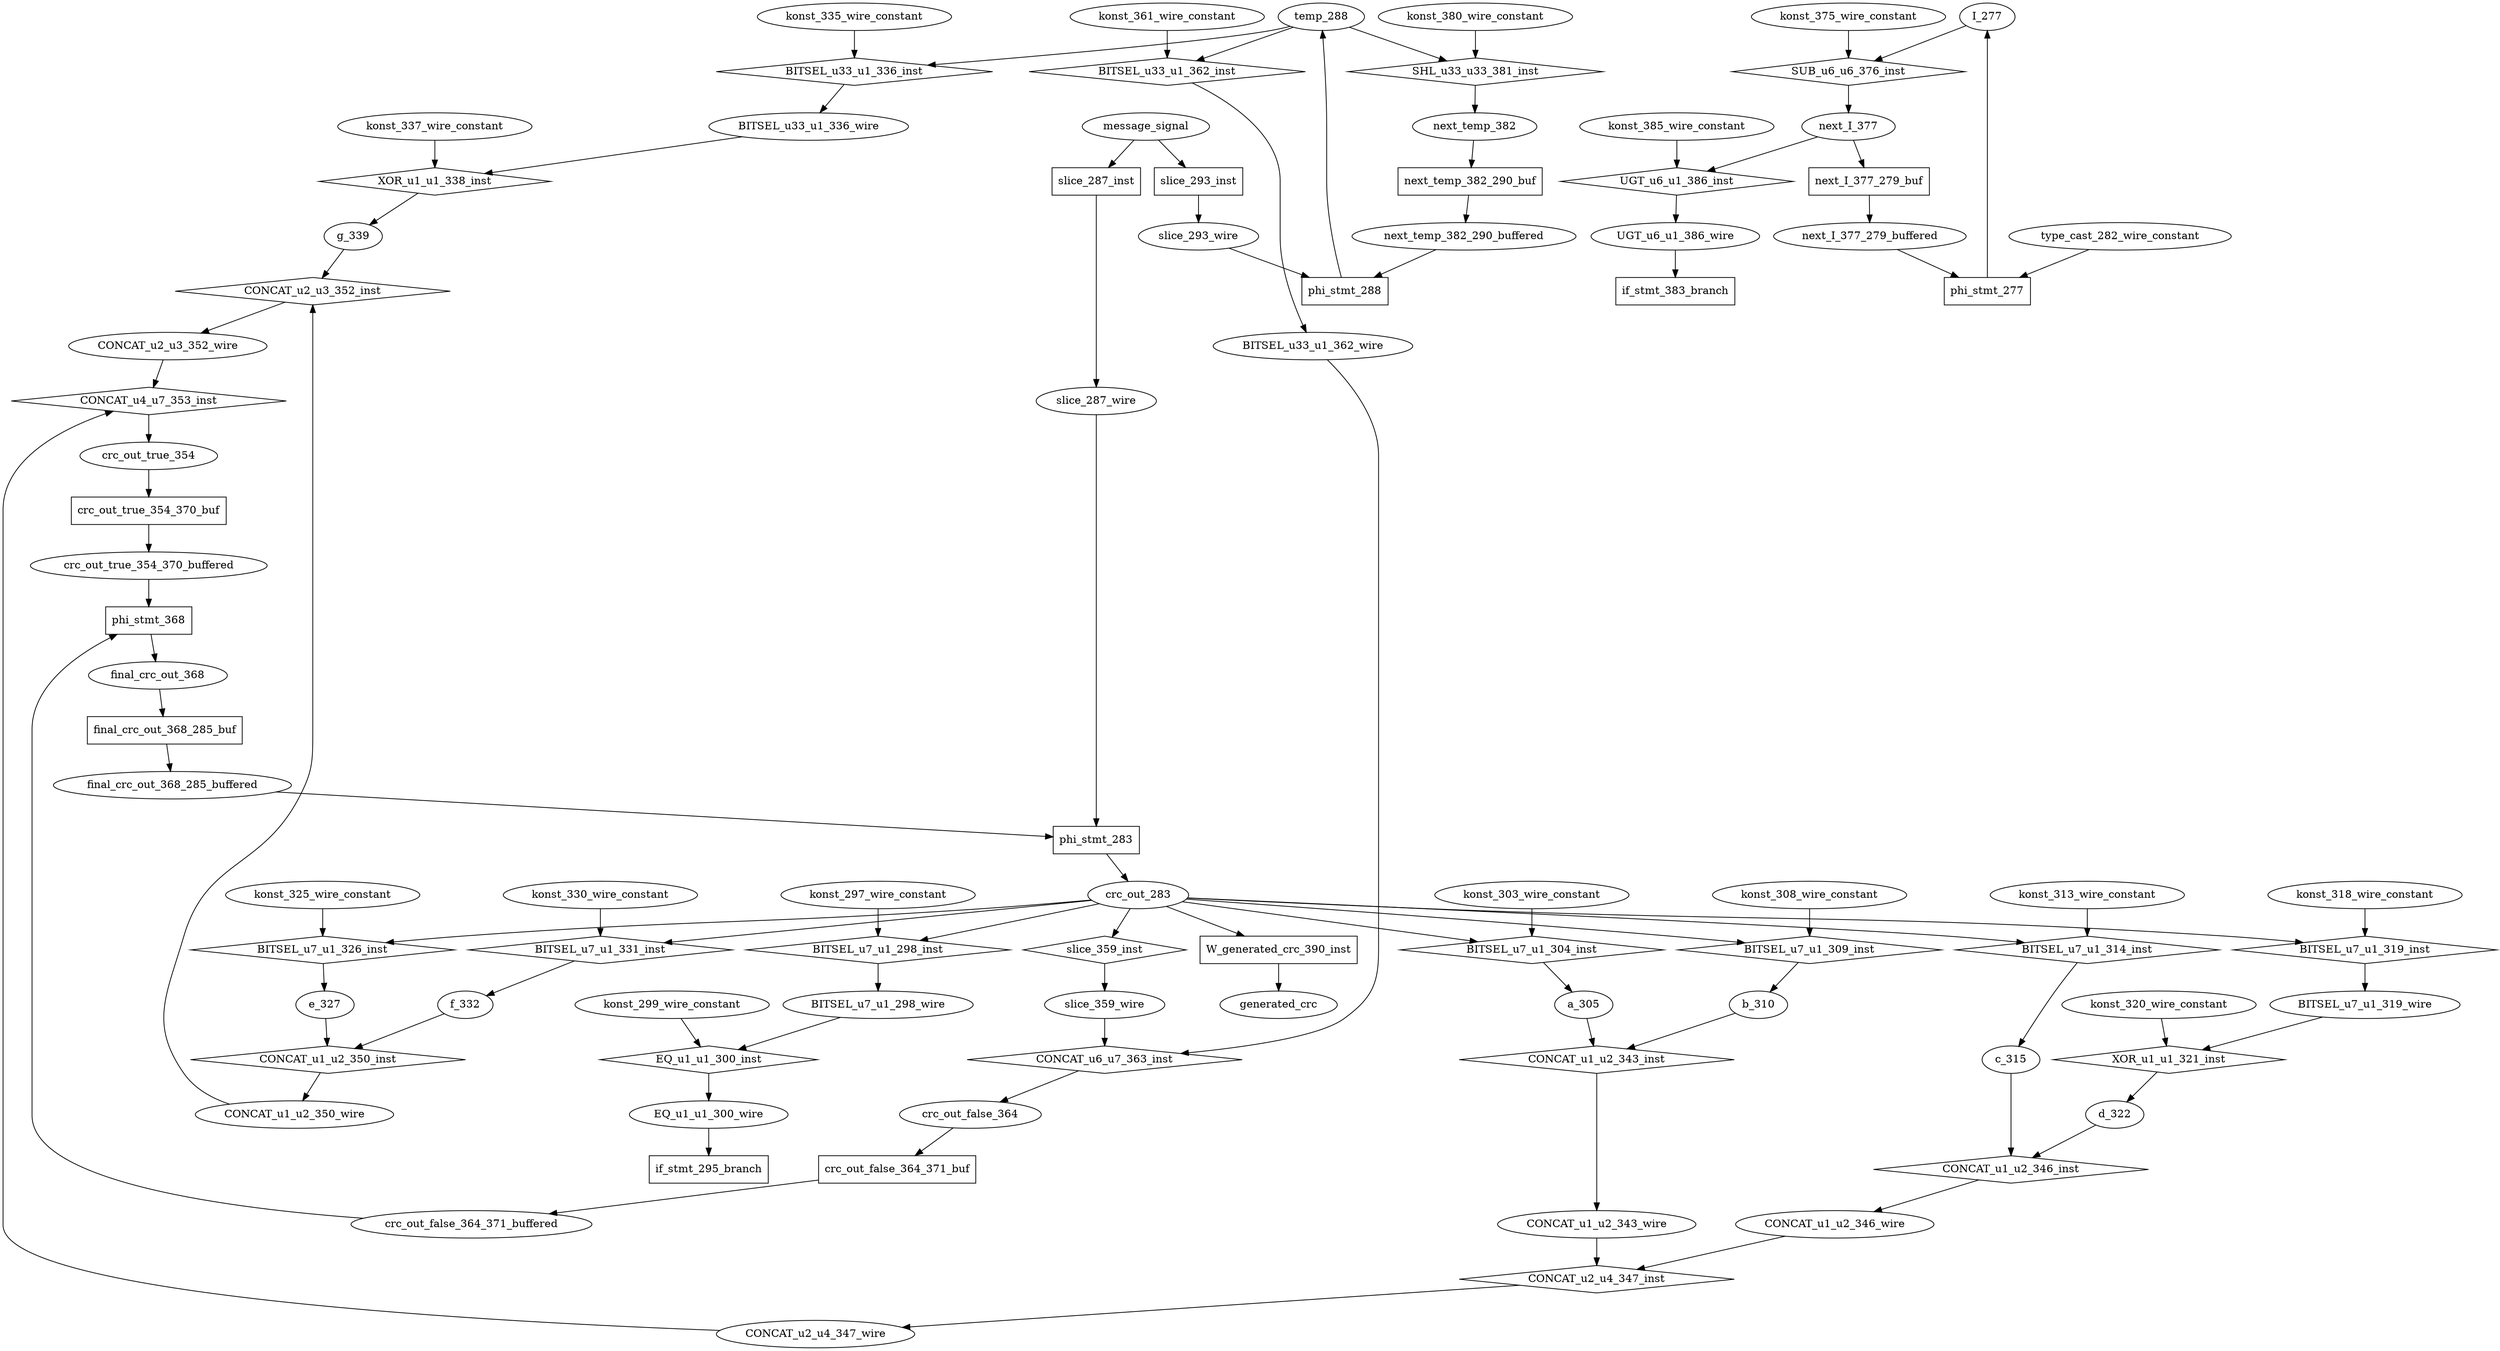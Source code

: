 digraph data_path {
  BITSEL_u33_u1_336_wire [shape=ellipse];
  BITSEL_u33_u1_362_wire [shape=ellipse];
  BITSEL_u7_u1_298_wire [shape=ellipse];
  BITSEL_u7_u1_319_wire [shape=ellipse];
  CONCAT_u1_u2_343_wire [shape=ellipse];
  CONCAT_u1_u2_346_wire [shape=ellipse];
  CONCAT_u1_u2_350_wire [shape=ellipse];
  CONCAT_u2_u3_352_wire [shape=ellipse];
  CONCAT_u2_u4_347_wire [shape=ellipse];
  EQ_u1_u1_300_wire [shape=ellipse];
  I_277 [shape=ellipse];
  UGT_u6_u1_386_wire [shape=ellipse];
  a_305 [shape=ellipse];
  b_310 [shape=ellipse];
  c_315 [shape=ellipse];
  crc_out_283 [shape=ellipse];
  crc_out_false_364 [shape=ellipse];
  crc_out_false_364_371_buffered [shape=ellipse];
  crc_out_true_354 [shape=ellipse];
  crc_out_true_354_370_buffered [shape=ellipse];
  d_322 [shape=ellipse];
  e_327 [shape=ellipse];
  f_332 [shape=ellipse];
  final_crc_out_368 [shape=ellipse];
  final_crc_out_368_285_buffered [shape=ellipse];
  g_339 [shape=ellipse];
  konst_297_wire_constant [shape=ellipse];
  konst_299_wire_constant [shape=ellipse];
  konst_303_wire_constant [shape=ellipse];
  konst_308_wire_constant [shape=ellipse];
  konst_313_wire_constant [shape=ellipse];
  konst_318_wire_constant [shape=ellipse];
  konst_320_wire_constant [shape=ellipse];
  konst_325_wire_constant [shape=ellipse];
  konst_330_wire_constant [shape=ellipse];
  konst_335_wire_constant [shape=ellipse];
  konst_337_wire_constant [shape=ellipse];
  konst_361_wire_constant [shape=ellipse];
  konst_375_wire_constant [shape=ellipse];
  konst_380_wire_constant [shape=ellipse];
  konst_385_wire_constant [shape=ellipse];
  next_I_377 [shape=ellipse];
  next_I_377_279_buffered [shape=ellipse];
  next_temp_382 [shape=ellipse];
  next_temp_382_290_buffered [shape=ellipse];
  slice_287_wire [shape=ellipse];
  slice_293_wire [shape=ellipse];
  slice_359_wire [shape=ellipse];
  temp_288 [shape=ellipse];
  type_cast_282_wire_constant [shape=ellipse];
  BITSEL_u33_u1_336_inst [shape=diamond];
temp_288  -> BITSEL_u33_u1_336_inst;
konst_335_wire_constant  -> BITSEL_u33_u1_336_inst;
BITSEL_u33_u1_336_inst -> BITSEL_u33_u1_336_wire;
  BITSEL_u33_u1_362_inst [shape=diamond];
temp_288  -> BITSEL_u33_u1_362_inst;
konst_361_wire_constant  -> BITSEL_u33_u1_362_inst;
BITSEL_u33_u1_362_inst -> BITSEL_u33_u1_362_wire;
  BITSEL_u7_u1_298_inst [shape=diamond];
crc_out_283  -> BITSEL_u7_u1_298_inst;
konst_297_wire_constant  -> BITSEL_u7_u1_298_inst;
BITSEL_u7_u1_298_inst -> BITSEL_u7_u1_298_wire;
  BITSEL_u7_u1_304_inst [shape=diamond];
crc_out_283  -> BITSEL_u7_u1_304_inst;
konst_303_wire_constant  -> BITSEL_u7_u1_304_inst;
BITSEL_u7_u1_304_inst -> a_305;
  BITSEL_u7_u1_309_inst [shape=diamond];
crc_out_283  -> BITSEL_u7_u1_309_inst;
konst_308_wire_constant  -> BITSEL_u7_u1_309_inst;
BITSEL_u7_u1_309_inst -> b_310;
  BITSEL_u7_u1_314_inst [shape=diamond];
crc_out_283  -> BITSEL_u7_u1_314_inst;
konst_313_wire_constant  -> BITSEL_u7_u1_314_inst;
BITSEL_u7_u1_314_inst -> c_315;
  BITSEL_u7_u1_319_inst [shape=diamond];
crc_out_283  -> BITSEL_u7_u1_319_inst;
konst_318_wire_constant  -> BITSEL_u7_u1_319_inst;
BITSEL_u7_u1_319_inst -> BITSEL_u7_u1_319_wire;
  BITSEL_u7_u1_326_inst [shape=diamond];
crc_out_283  -> BITSEL_u7_u1_326_inst;
konst_325_wire_constant  -> BITSEL_u7_u1_326_inst;
BITSEL_u7_u1_326_inst -> e_327;
  BITSEL_u7_u1_331_inst [shape=diamond];
crc_out_283  -> BITSEL_u7_u1_331_inst;
konst_330_wire_constant  -> BITSEL_u7_u1_331_inst;
BITSEL_u7_u1_331_inst -> f_332;
  CONCAT_u1_u2_343_inst [shape=diamond];
a_305  -> CONCAT_u1_u2_343_inst;
b_310  -> CONCAT_u1_u2_343_inst;
CONCAT_u1_u2_343_inst -> CONCAT_u1_u2_343_wire;
  CONCAT_u1_u2_346_inst [shape=diamond];
c_315  -> CONCAT_u1_u2_346_inst;
d_322  -> CONCAT_u1_u2_346_inst;
CONCAT_u1_u2_346_inst -> CONCAT_u1_u2_346_wire;
  CONCAT_u1_u2_350_inst [shape=diamond];
e_327  -> CONCAT_u1_u2_350_inst;
f_332  -> CONCAT_u1_u2_350_inst;
CONCAT_u1_u2_350_inst -> CONCAT_u1_u2_350_wire;
  CONCAT_u2_u3_352_inst [shape=diamond];
CONCAT_u1_u2_350_wire  -> CONCAT_u2_u3_352_inst;
g_339  -> CONCAT_u2_u3_352_inst;
CONCAT_u2_u3_352_inst -> CONCAT_u2_u3_352_wire;
  CONCAT_u2_u4_347_inst [shape=diamond];
CONCAT_u1_u2_343_wire  -> CONCAT_u2_u4_347_inst;
CONCAT_u1_u2_346_wire  -> CONCAT_u2_u4_347_inst;
CONCAT_u2_u4_347_inst -> CONCAT_u2_u4_347_wire;
  CONCAT_u4_u7_353_inst [shape=diamond];
CONCAT_u2_u4_347_wire  -> CONCAT_u4_u7_353_inst;
CONCAT_u2_u3_352_wire  -> CONCAT_u4_u7_353_inst;
CONCAT_u4_u7_353_inst -> crc_out_true_354;
  CONCAT_u6_u7_363_inst [shape=diamond];
slice_359_wire  -> CONCAT_u6_u7_363_inst;
BITSEL_u33_u1_362_wire  -> CONCAT_u6_u7_363_inst;
CONCAT_u6_u7_363_inst -> crc_out_false_364;
  EQ_u1_u1_300_inst [shape=diamond];
BITSEL_u7_u1_298_wire  -> EQ_u1_u1_300_inst;
konst_299_wire_constant  -> EQ_u1_u1_300_inst;
EQ_u1_u1_300_inst -> EQ_u1_u1_300_wire;
  SHL_u33_u33_381_inst [shape=diamond];
temp_288  -> SHL_u33_u33_381_inst;
konst_380_wire_constant  -> SHL_u33_u33_381_inst;
SHL_u33_u33_381_inst -> next_temp_382;
  SUB_u6_u6_376_inst [shape=diamond];
I_277  -> SUB_u6_u6_376_inst;
konst_375_wire_constant  -> SUB_u6_u6_376_inst;
SUB_u6_u6_376_inst -> next_I_377;
  UGT_u6_u1_386_inst [shape=diamond];
next_I_377  -> UGT_u6_u1_386_inst;
konst_385_wire_constant  -> UGT_u6_u1_386_inst;
UGT_u6_u1_386_inst -> UGT_u6_u1_386_wire;
  W_generated_crc_390_inst [shape=rectangle];
crc_out_283  -> W_generated_crc_390_inst;
W_generated_crc_390_inst -> generated_crc;
  XOR_u1_u1_321_inst [shape=diamond];
BITSEL_u7_u1_319_wire  -> XOR_u1_u1_321_inst;
konst_320_wire_constant  -> XOR_u1_u1_321_inst;
XOR_u1_u1_321_inst -> d_322;
  XOR_u1_u1_338_inst [shape=diamond];
BITSEL_u33_u1_336_wire  -> XOR_u1_u1_338_inst;
konst_337_wire_constant  -> XOR_u1_u1_338_inst;
XOR_u1_u1_338_inst -> g_339;
  crc_out_false_364_371_buf [shape=rectangle];
crc_out_false_364  -> crc_out_false_364_371_buf;
crc_out_false_364_371_buf -> crc_out_false_364_371_buffered;
  crc_out_true_354_370_buf [shape=rectangle];
crc_out_true_354  -> crc_out_true_354_370_buf;
crc_out_true_354_370_buf -> crc_out_true_354_370_buffered;
  final_crc_out_368_285_buf [shape=rectangle];
final_crc_out_368  -> final_crc_out_368_285_buf;
final_crc_out_368_285_buf -> final_crc_out_368_285_buffered;
  if_stmt_295_branch [shape=rectangle];
EQ_u1_u1_300_wire  -> if_stmt_295_branch;
  if_stmt_383_branch [shape=rectangle];
UGT_u6_u1_386_wire  -> if_stmt_383_branch;
  next_I_377_279_buf [shape=rectangle];
next_I_377  -> next_I_377_279_buf;
next_I_377_279_buf -> next_I_377_279_buffered;
  next_temp_382_290_buf [shape=rectangle];
next_temp_382  -> next_temp_382_290_buf;
next_temp_382_290_buf -> next_temp_382_290_buffered;
  phi_stmt_277 [shape=rectangle];
next_I_377_279_buffered  -> phi_stmt_277;
type_cast_282_wire_constant  -> phi_stmt_277;
phi_stmt_277 -> I_277;
  phi_stmt_283 [shape=rectangle];
final_crc_out_368_285_buffered  -> phi_stmt_283;
slice_287_wire  -> phi_stmt_283;
phi_stmt_283 -> crc_out_283;
  phi_stmt_288 [shape=rectangle];
next_temp_382_290_buffered  -> phi_stmt_288;
slice_293_wire  -> phi_stmt_288;
phi_stmt_288 -> temp_288;
  phi_stmt_368 [shape=rectangle];
crc_out_true_354_370_buffered  -> phi_stmt_368;
crc_out_false_364_371_buffered  -> phi_stmt_368;
phi_stmt_368 -> final_crc_out_368;
  slice_287_inst [shape=rectangle];
message_signal  -> slice_287_inst;
slice_287_inst -> slice_287_wire;
  slice_293_inst [shape=rectangle];
message_signal  -> slice_293_inst;
slice_293_inst -> slice_293_wire;
  slice_359_inst [shape=diamond];
crc_out_283  -> slice_359_inst;
slice_359_inst -> slice_359_wire;
}
